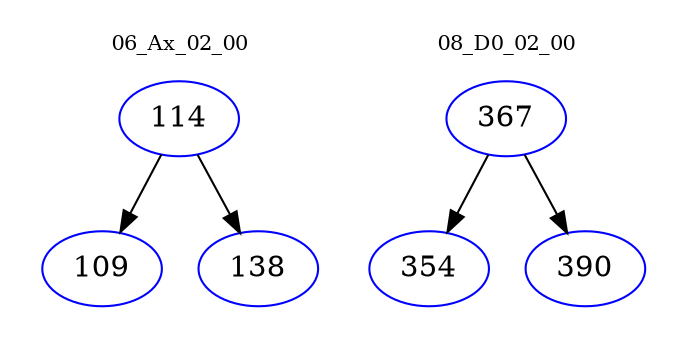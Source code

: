 digraph{
subgraph cluster_0 {
color = white
label = "06_Ax_02_00";
fontsize=10;
T0_114 [label="114", color="blue"]
T0_114 -> T0_109 [color="black"]
T0_109 [label="109", color="blue"]
T0_114 -> T0_138 [color="black"]
T0_138 [label="138", color="blue"]
}
subgraph cluster_1 {
color = white
label = "08_D0_02_00";
fontsize=10;
T1_367 [label="367", color="blue"]
T1_367 -> T1_354 [color="black"]
T1_354 [label="354", color="blue"]
T1_367 -> T1_390 [color="black"]
T1_390 [label="390", color="blue"]
}
}
